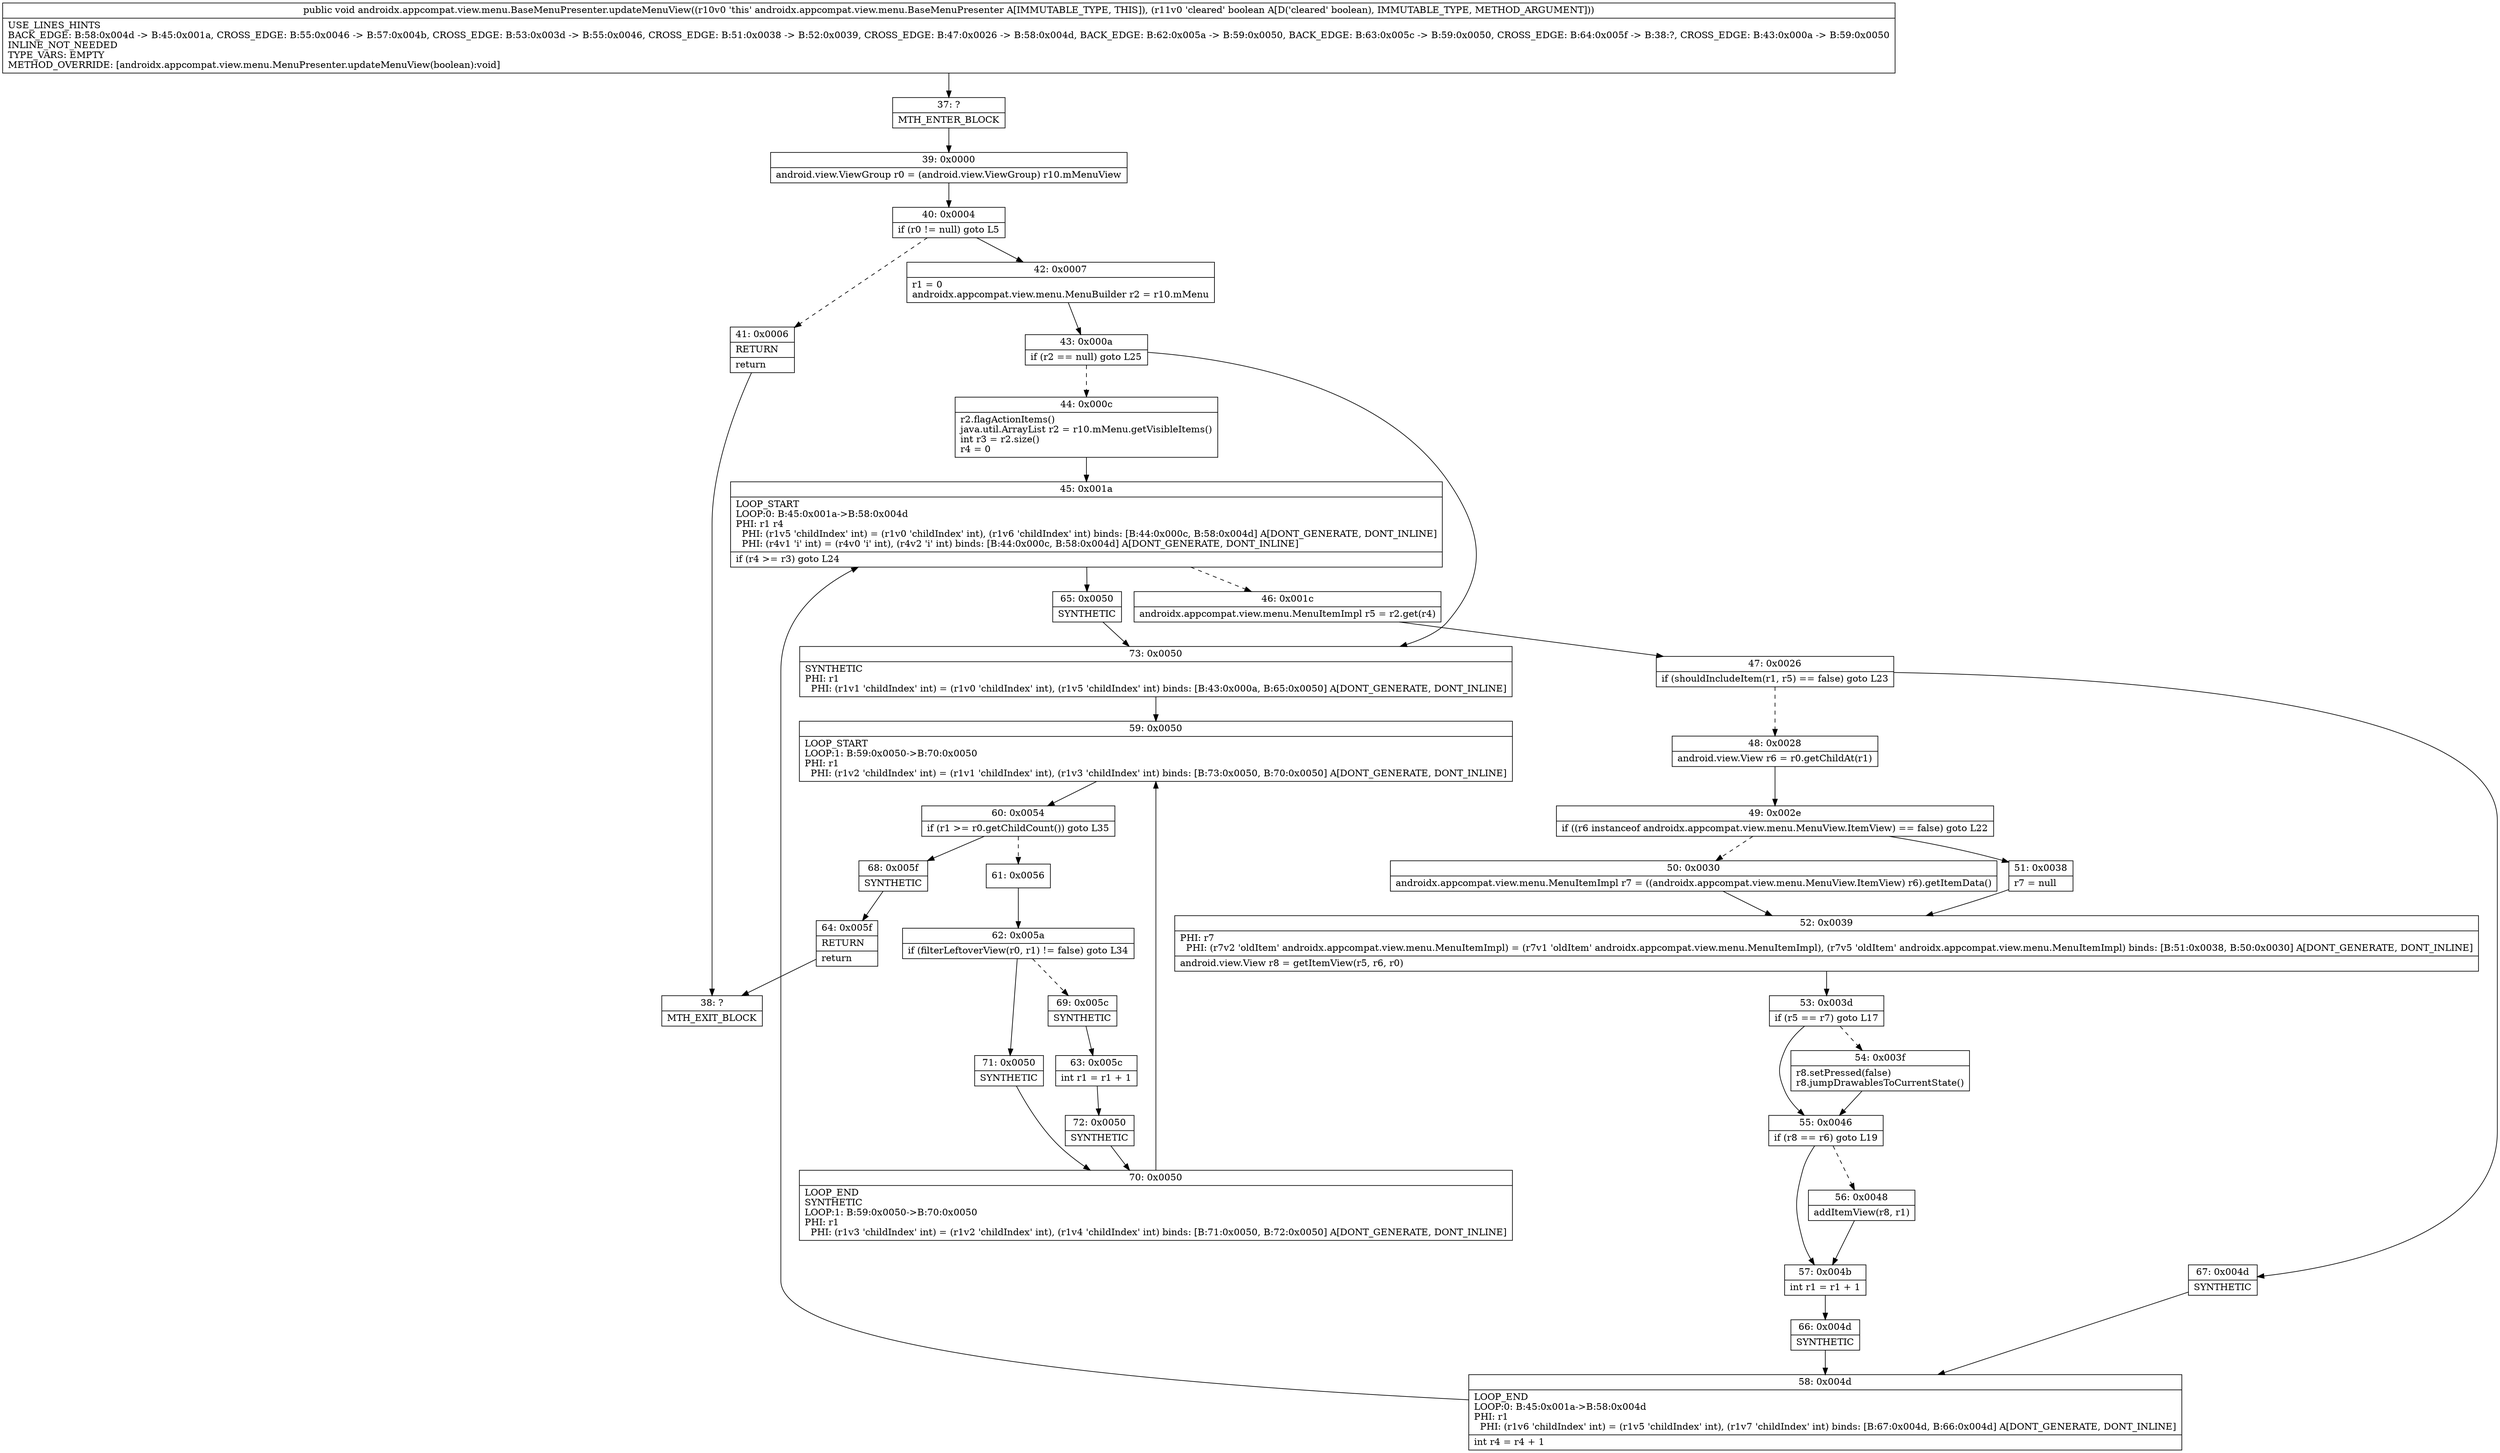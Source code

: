 digraph "CFG forandroidx.appcompat.view.menu.BaseMenuPresenter.updateMenuView(Z)V" {
Node_37 [shape=record,label="{37\:\ ?|MTH_ENTER_BLOCK\l}"];
Node_39 [shape=record,label="{39\:\ 0x0000|android.view.ViewGroup r0 = (android.view.ViewGroup) r10.mMenuView\l}"];
Node_40 [shape=record,label="{40\:\ 0x0004|if (r0 != null) goto L5\l}"];
Node_41 [shape=record,label="{41\:\ 0x0006|RETURN\l|return\l}"];
Node_38 [shape=record,label="{38\:\ ?|MTH_EXIT_BLOCK\l}"];
Node_42 [shape=record,label="{42\:\ 0x0007|r1 = 0\landroidx.appcompat.view.menu.MenuBuilder r2 = r10.mMenu\l}"];
Node_43 [shape=record,label="{43\:\ 0x000a|if (r2 == null) goto L25\l}"];
Node_44 [shape=record,label="{44\:\ 0x000c|r2.flagActionItems()\ljava.util.ArrayList r2 = r10.mMenu.getVisibleItems()\lint r3 = r2.size()\lr4 = 0\l}"];
Node_45 [shape=record,label="{45\:\ 0x001a|LOOP_START\lLOOP:0: B:45:0x001a\-\>B:58:0x004d\lPHI: r1 r4 \l  PHI: (r1v5 'childIndex' int) = (r1v0 'childIndex' int), (r1v6 'childIndex' int) binds: [B:44:0x000c, B:58:0x004d] A[DONT_GENERATE, DONT_INLINE]\l  PHI: (r4v1 'i' int) = (r4v0 'i' int), (r4v2 'i' int) binds: [B:44:0x000c, B:58:0x004d] A[DONT_GENERATE, DONT_INLINE]\l|if (r4 \>= r3) goto L24\l}"];
Node_46 [shape=record,label="{46\:\ 0x001c|androidx.appcompat.view.menu.MenuItemImpl r5 = r2.get(r4)\l}"];
Node_47 [shape=record,label="{47\:\ 0x0026|if (shouldIncludeItem(r1, r5) == false) goto L23\l}"];
Node_48 [shape=record,label="{48\:\ 0x0028|android.view.View r6 = r0.getChildAt(r1)\l}"];
Node_49 [shape=record,label="{49\:\ 0x002e|if ((r6 instanceof androidx.appcompat.view.menu.MenuView.ItemView) == false) goto L22\l}"];
Node_50 [shape=record,label="{50\:\ 0x0030|androidx.appcompat.view.menu.MenuItemImpl r7 = ((androidx.appcompat.view.menu.MenuView.ItemView) r6).getItemData()\l}"];
Node_52 [shape=record,label="{52\:\ 0x0039|PHI: r7 \l  PHI: (r7v2 'oldItem' androidx.appcompat.view.menu.MenuItemImpl) = (r7v1 'oldItem' androidx.appcompat.view.menu.MenuItemImpl), (r7v5 'oldItem' androidx.appcompat.view.menu.MenuItemImpl) binds: [B:51:0x0038, B:50:0x0030] A[DONT_GENERATE, DONT_INLINE]\l|android.view.View r8 = getItemView(r5, r6, r0)\l}"];
Node_53 [shape=record,label="{53\:\ 0x003d|if (r5 == r7) goto L17\l}"];
Node_54 [shape=record,label="{54\:\ 0x003f|r8.setPressed(false)\lr8.jumpDrawablesToCurrentState()\l}"];
Node_55 [shape=record,label="{55\:\ 0x0046|if (r8 == r6) goto L19\l}"];
Node_56 [shape=record,label="{56\:\ 0x0048|addItemView(r8, r1)\l}"];
Node_57 [shape=record,label="{57\:\ 0x004b|int r1 = r1 + 1\l}"];
Node_66 [shape=record,label="{66\:\ 0x004d|SYNTHETIC\l}"];
Node_58 [shape=record,label="{58\:\ 0x004d|LOOP_END\lLOOP:0: B:45:0x001a\-\>B:58:0x004d\lPHI: r1 \l  PHI: (r1v6 'childIndex' int) = (r1v5 'childIndex' int), (r1v7 'childIndex' int) binds: [B:67:0x004d, B:66:0x004d] A[DONT_GENERATE, DONT_INLINE]\l|int r4 = r4 + 1\l}"];
Node_51 [shape=record,label="{51\:\ 0x0038|r7 = null\l}"];
Node_67 [shape=record,label="{67\:\ 0x004d|SYNTHETIC\l}"];
Node_65 [shape=record,label="{65\:\ 0x0050|SYNTHETIC\l}"];
Node_73 [shape=record,label="{73\:\ 0x0050|SYNTHETIC\lPHI: r1 \l  PHI: (r1v1 'childIndex' int) = (r1v0 'childIndex' int), (r1v5 'childIndex' int) binds: [B:43:0x000a, B:65:0x0050] A[DONT_GENERATE, DONT_INLINE]\l}"];
Node_59 [shape=record,label="{59\:\ 0x0050|LOOP_START\lLOOP:1: B:59:0x0050\-\>B:70:0x0050\lPHI: r1 \l  PHI: (r1v2 'childIndex' int) = (r1v1 'childIndex' int), (r1v3 'childIndex' int) binds: [B:73:0x0050, B:70:0x0050] A[DONT_GENERATE, DONT_INLINE]\l}"];
Node_60 [shape=record,label="{60\:\ 0x0054|if (r1 \>= r0.getChildCount()) goto L35\l}"];
Node_61 [shape=record,label="{61\:\ 0x0056}"];
Node_62 [shape=record,label="{62\:\ 0x005a|if (filterLeftoverView(r0, r1) != false) goto L34\l}"];
Node_69 [shape=record,label="{69\:\ 0x005c|SYNTHETIC\l}"];
Node_63 [shape=record,label="{63\:\ 0x005c|int r1 = r1 + 1\l}"];
Node_72 [shape=record,label="{72\:\ 0x0050|SYNTHETIC\l}"];
Node_70 [shape=record,label="{70\:\ 0x0050|LOOP_END\lSYNTHETIC\lLOOP:1: B:59:0x0050\-\>B:70:0x0050\lPHI: r1 \l  PHI: (r1v3 'childIndex' int) = (r1v2 'childIndex' int), (r1v4 'childIndex' int) binds: [B:71:0x0050, B:72:0x0050] A[DONT_GENERATE, DONT_INLINE]\l}"];
Node_71 [shape=record,label="{71\:\ 0x0050|SYNTHETIC\l}"];
Node_68 [shape=record,label="{68\:\ 0x005f|SYNTHETIC\l}"];
Node_64 [shape=record,label="{64\:\ 0x005f|RETURN\l|return\l}"];
MethodNode[shape=record,label="{public void androidx.appcompat.view.menu.BaseMenuPresenter.updateMenuView((r10v0 'this' androidx.appcompat.view.menu.BaseMenuPresenter A[IMMUTABLE_TYPE, THIS]), (r11v0 'cleared' boolean A[D('cleared' boolean), IMMUTABLE_TYPE, METHOD_ARGUMENT]))  | USE_LINES_HINTS\lBACK_EDGE: B:58:0x004d \-\> B:45:0x001a, CROSS_EDGE: B:55:0x0046 \-\> B:57:0x004b, CROSS_EDGE: B:53:0x003d \-\> B:55:0x0046, CROSS_EDGE: B:51:0x0038 \-\> B:52:0x0039, CROSS_EDGE: B:47:0x0026 \-\> B:58:0x004d, BACK_EDGE: B:62:0x005a \-\> B:59:0x0050, BACK_EDGE: B:63:0x005c \-\> B:59:0x0050, CROSS_EDGE: B:64:0x005f \-\> B:38:?, CROSS_EDGE: B:43:0x000a \-\> B:59:0x0050\lINLINE_NOT_NEEDED\lTYPE_VARS: EMPTY\lMETHOD_OVERRIDE: [androidx.appcompat.view.menu.MenuPresenter.updateMenuView(boolean):void]\l}"];
MethodNode -> Node_37;Node_37 -> Node_39;
Node_39 -> Node_40;
Node_40 -> Node_41[style=dashed];
Node_40 -> Node_42;
Node_41 -> Node_38;
Node_42 -> Node_43;
Node_43 -> Node_44[style=dashed];
Node_43 -> Node_73;
Node_44 -> Node_45;
Node_45 -> Node_46[style=dashed];
Node_45 -> Node_65;
Node_46 -> Node_47;
Node_47 -> Node_48[style=dashed];
Node_47 -> Node_67;
Node_48 -> Node_49;
Node_49 -> Node_50[style=dashed];
Node_49 -> Node_51;
Node_50 -> Node_52;
Node_52 -> Node_53;
Node_53 -> Node_54[style=dashed];
Node_53 -> Node_55;
Node_54 -> Node_55;
Node_55 -> Node_56[style=dashed];
Node_55 -> Node_57;
Node_56 -> Node_57;
Node_57 -> Node_66;
Node_66 -> Node_58;
Node_58 -> Node_45;
Node_51 -> Node_52;
Node_67 -> Node_58;
Node_65 -> Node_73;
Node_73 -> Node_59;
Node_59 -> Node_60;
Node_60 -> Node_61[style=dashed];
Node_60 -> Node_68;
Node_61 -> Node_62;
Node_62 -> Node_69[style=dashed];
Node_62 -> Node_71;
Node_69 -> Node_63;
Node_63 -> Node_72;
Node_72 -> Node_70;
Node_70 -> Node_59;
Node_71 -> Node_70;
Node_68 -> Node_64;
Node_64 -> Node_38;
}

